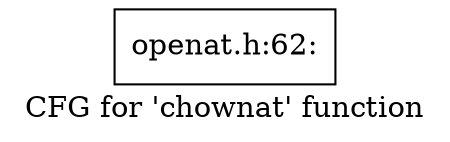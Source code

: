 digraph "CFG for 'chownat' function" {
	label="CFG for 'chownat' function";

	Node0xc8a5990 [shape=record,label="{openat.h:62:}"];
}
